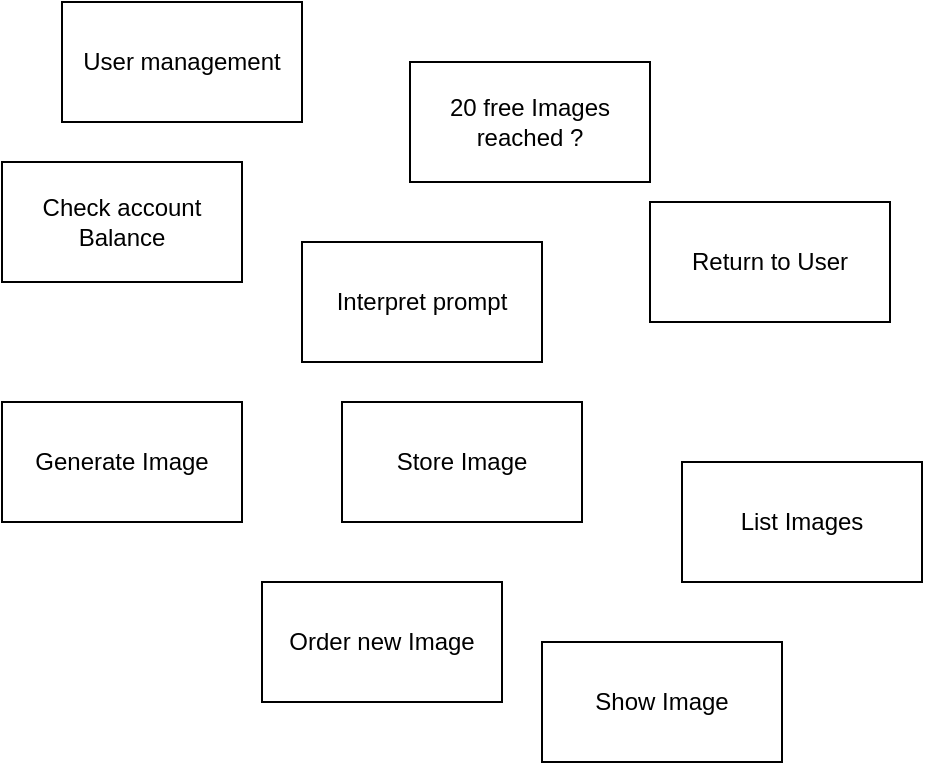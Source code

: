 <mxfile version="20.4.0" type="github">
  <diagram id="Jb0JzUfFU08QNLCplRkg" name="Seite-1">
    <mxGraphModel dx="1422" dy="762" grid="1" gridSize="10" guides="1" tooltips="1" connect="1" arrows="1" fold="1" page="1" pageScale="1" pageWidth="827" pageHeight="1169" math="0" shadow="0">
      <root>
        <mxCell id="0" />
        <mxCell id="1" parent="0" />
        <mxCell id="1Ad-a8ViA-jtTLFciRVp-9" value="20 free Images reached ?" style="rounded=0;whiteSpace=wrap;html=1;" vertex="1" parent="1">
          <mxGeometry x="414" y="160" width="120" height="60" as="geometry" />
        </mxCell>
        <mxCell id="1Ad-a8ViA-jtTLFciRVp-11" value="Interpret prompt" style="rounded=0;whiteSpace=wrap;html=1;" vertex="1" parent="1">
          <mxGeometry x="360" y="250" width="120" height="60" as="geometry" />
        </mxCell>
        <mxCell id="1Ad-a8ViA-jtTLFciRVp-12" value="Generate Image" style="rounded=0;whiteSpace=wrap;html=1;" vertex="1" parent="1">
          <mxGeometry x="210" y="330" width="120" height="60" as="geometry" />
        </mxCell>
        <mxCell id="1Ad-a8ViA-jtTLFciRVp-13" value="Store Image" style="rounded=0;whiteSpace=wrap;html=1;" vertex="1" parent="1">
          <mxGeometry x="380" y="330" width="120" height="60" as="geometry" />
        </mxCell>
        <mxCell id="1Ad-a8ViA-jtTLFciRVp-14" value="Return to User" style="rounded=0;whiteSpace=wrap;html=1;" vertex="1" parent="1">
          <mxGeometry x="534" y="230" width="120" height="60" as="geometry" />
        </mxCell>
        <mxCell id="1Ad-a8ViA-jtTLFciRVp-19" value="Check account Balance" style="rounded=0;whiteSpace=wrap;html=1;" vertex="1" parent="1">
          <mxGeometry x="210" y="210" width="120" height="60" as="geometry" />
        </mxCell>
        <mxCell id="1Ad-a8ViA-jtTLFciRVp-21" value="List Images" style="rounded=0;whiteSpace=wrap;html=1;" vertex="1" parent="1">
          <mxGeometry x="550" y="360" width="120" height="60" as="geometry" />
        </mxCell>
        <mxCell id="1Ad-a8ViA-jtTLFciRVp-22" value="User management" style="rounded=0;whiteSpace=wrap;html=1;" vertex="1" parent="1">
          <mxGeometry x="240" y="130" width="120" height="60" as="geometry" />
        </mxCell>
        <mxCell id="1Ad-a8ViA-jtTLFciRVp-23" value="Order new Image" style="rounded=0;whiteSpace=wrap;html=1;" vertex="1" parent="1">
          <mxGeometry x="340" y="420" width="120" height="60" as="geometry" />
        </mxCell>
        <mxCell id="1Ad-a8ViA-jtTLFciRVp-24" value="Show Image" style="rounded=0;whiteSpace=wrap;html=1;" vertex="1" parent="1">
          <mxGeometry x="480" y="450" width="120" height="60" as="geometry" />
        </mxCell>
      </root>
    </mxGraphModel>
  </diagram>
</mxfile>
